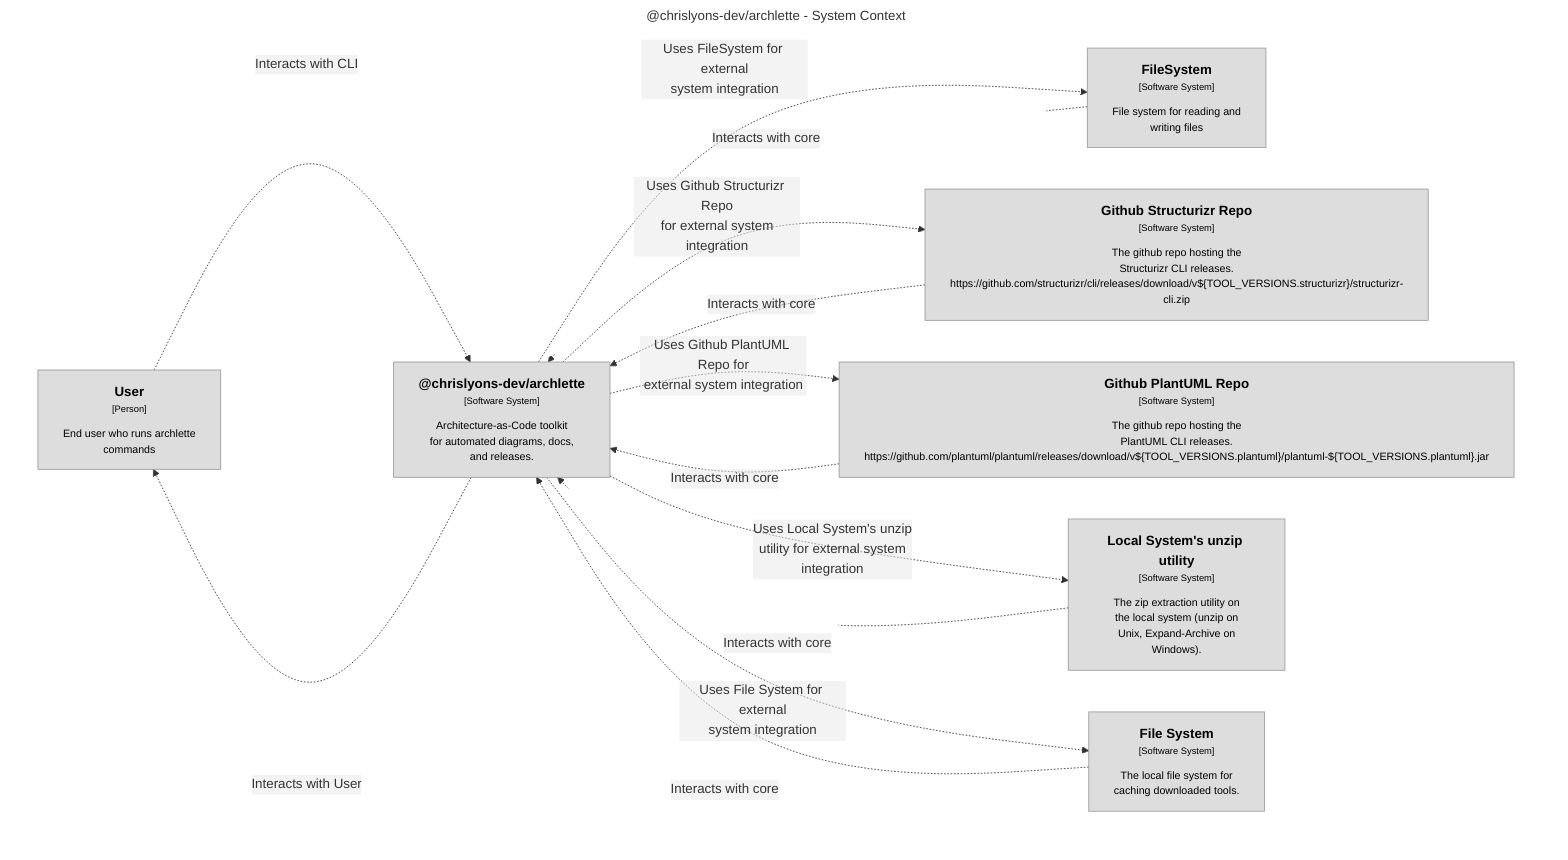 graph TB
  linkStyle default fill:#ffffff

  subgraph diagram ["@chrislyons-dev/archlette - System Context"]
    style diagram fill:#ffffff,stroke:#ffffff

    1["<div style='font-weight: bold'>User</div><div style='font-size: 70%; margin-top: 0px'>[Person]</div><div style='font-size: 80%; margin-top:10px'>End user who runs archlette<br />commands</div>"]
    style 1 fill:#dddddd,stroke:#9a9a9a,color:#000000
    2["<div style='font-weight: bold'>FileSystem</div><div style='font-size: 70%; margin-top: 0px'>[Software System]</div><div style='font-size: 80%; margin-top:10px'>File system for reading and<br />writing files</div>"]
    style 2 fill:#dddddd,stroke:#9a9a9a,color:#000000
    3["<div style='font-weight: bold'>Github Structurizr Repo</div><div style='font-size: 70%; margin-top: 0px'>[Software System]</div><div style='font-size: 80%; margin-top:10px'>The github repo hosting the<br />Structurizr CLI releases.<br />https://github.com/structurizr/cli/releases/download/v${TOOL_VERSIONS.structurizr}/structurizr-cli.zip</div>"]
    style 3 fill:#dddddd,stroke:#9a9a9a,color:#000000
    4["<div style='font-weight: bold'>Github PlantUML Repo</div><div style='font-size: 70%; margin-top: 0px'>[Software System]</div><div style='font-size: 80%; margin-top:10px'>The github repo hosting the<br />PlantUML CLI releases.<br />https://github.com/plantuml/plantuml/releases/download/v${TOOL_VERSIONS.plantuml}/plantuml-${TOOL_VERSIONS.plantuml}.jar</div>"]
    style 4 fill:#dddddd,stroke:#9a9a9a,color:#000000
    5["<div style='font-weight: bold'>Local System's unzip utility</div><div style='font-size: 70%; margin-top: 0px'>[Software System]</div><div style='font-size: 80%; margin-top:10px'>The zip extraction utility on<br />the local system (unzip on<br />Unix, Expand-Archive on<br />Windows).</div>"]
    style 5 fill:#dddddd,stroke:#9a9a9a,color:#000000
    6["<div style='font-weight: bold'>File System</div><div style='font-size: 70%; margin-top: 0px'>[Software System]</div><div style='font-size: 80%; margin-top:10px'>The local file system for<br />caching downloaded tools.</div>"]
    style 6 fill:#dddddd,stroke:#9a9a9a,color:#000000
    7["<div style='font-weight: bold'>@chrislyons-dev/archlette</div><div style='font-size: 70%; margin-top: 0px'>[Software System]</div><div style='font-size: 80%; margin-top:10px'>Architecture-as-Code toolkit<br />for automated diagrams, docs,<br />and releases.</div>"]
    style 7 fill:#dddddd,stroke:#9a9a9a,color:#000000

    2-. "<div>Interacts with core</div><div style='font-size: 70%'></div>" .->7
    3-. "<div>Interacts with core</div><div style='font-size: 70%'></div>" .->7
    4-. "<div>Interacts with core</div><div style='font-size: 70%'></div>" .->7
    5-. "<div>Interacts with core</div><div style='font-size: 70%'></div>" .->7
    6-. "<div>Interacts with core</div><div style='font-size: 70%'></div>" .->7
    7-. "<div>Interacts with User</div><div style='font-size: 70%'></div>" .->1
    7-. "<div>Uses FileSystem for external<br />system integration</div><div style='font-size: 70%'></div>" .->2
    7-. "<div>Uses Github Structurizr Repo<br />for external system<br />integration</div><div style='font-size: 70%'></div>" .->3
    7-. "<div>Uses Github PlantUML Repo for<br />external system integration</div><div style='font-size: 70%'></div>" .->4
    7-. "<div>Uses Local System's unzip<br />utility for external system<br />integration</div><div style='font-size: 70%'></div>" .->5
    7-. "<div>Uses File System for external<br />system integration</div><div style='font-size: 70%'></div>" .->6
    1-. "<div>Interacts with CLI</div><div style='font-size: 70%'></div>" .->7
  end